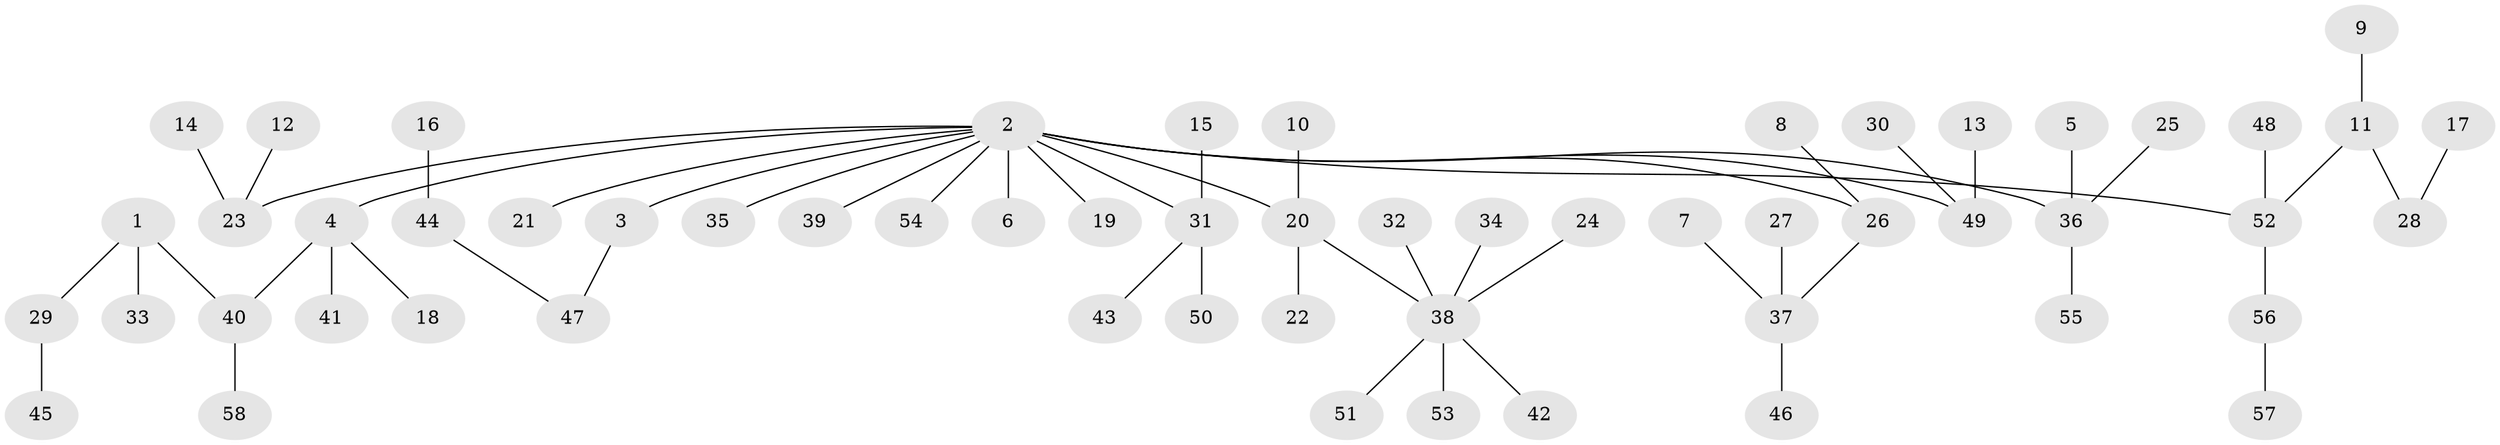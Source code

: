 // original degree distribution, {2: 0.25, 8: 0.017241379310344827, 4: 0.0603448275862069, 5: 0.05172413793103448, 6: 0.017241379310344827, 3: 0.06896551724137931, 1: 0.5344827586206896}
// Generated by graph-tools (version 1.1) at 2025/26/03/09/25 03:26:27]
// undirected, 58 vertices, 57 edges
graph export_dot {
graph [start="1"]
  node [color=gray90,style=filled];
  1;
  2;
  3;
  4;
  5;
  6;
  7;
  8;
  9;
  10;
  11;
  12;
  13;
  14;
  15;
  16;
  17;
  18;
  19;
  20;
  21;
  22;
  23;
  24;
  25;
  26;
  27;
  28;
  29;
  30;
  31;
  32;
  33;
  34;
  35;
  36;
  37;
  38;
  39;
  40;
  41;
  42;
  43;
  44;
  45;
  46;
  47;
  48;
  49;
  50;
  51;
  52;
  53;
  54;
  55;
  56;
  57;
  58;
  1 -- 29 [weight=1.0];
  1 -- 33 [weight=1.0];
  1 -- 40 [weight=1.0];
  2 -- 3 [weight=1.0];
  2 -- 4 [weight=1.0];
  2 -- 6 [weight=1.0];
  2 -- 19 [weight=1.0];
  2 -- 20 [weight=1.0];
  2 -- 21 [weight=1.0];
  2 -- 23 [weight=1.0];
  2 -- 26 [weight=1.0];
  2 -- 31 [weight=1.0];
  2 -- 35 [weight=1.0];
  2 -- 36 [weight=1.0];
  2 -- 39 [weight=1.0];
  2 -- 49 [weight=1.0];
  2 -- 52 [weight=1.0];
  2 -- 54 [weight=1.0];
  3 -- 47 [weight=1.0];
  4 -- 18 [weight=1.0];
  4 -- 40 [weight=1.0];
  4 -- 41 [weight=1.0];
  5 -- 36 [weight=1.0];
  7 -- 37 [weight=1.0];
  8 -- 26 [weight=1.0];
  9 -- 11 [weight=1.0];
  10 -- 20 [weight=1.0];
  11 -- 28 [weight=1.0];
  11 -- 52 [weight=1.0];
  12 -- 23 [weight=1.0];
  13 -- 49 [weight=1.0];
  14 -- 23 [weight=1.0];
  15 -- 31 [weight=1.0];
  16 -- 44 [weight=1.0];
  17 -- 28 [weight=1.0];
  20 -- 22 [weight=1.0];
  20 -- 38 [weight=1.0];
  24 -- 38 [weight=1.0];
  25 -- 36 [weight=1.0];
  26 -- 37 [weight=1.0];
  27 -- 37 [weight=1.0];
  29 -- 45 [weight=1.0];
  30 -- 49 [weight=1.0];
  31 -- 43 [weight=1.0];
  31 -- 50 [weight=1.0];
  32 -- 38 [weight=1.0];
  34 -- 38 [weight=1.0];
  36 -- 55 [weight=1.0];
  37 -- 46 [weight=1.0];
  38 -- 42 [weight=1.0];
  38 -- 51 [weight=1.0];
  38 -- 53 [weight=1.0];
  40 -- 58 [weight=1.0];
  44 -- 47 [weight=1.0];
  48 -- 52 [weight=1.0];
  52 -- 56 [weight=1.0];
  56 -- 57 [weight=1.0];
}
